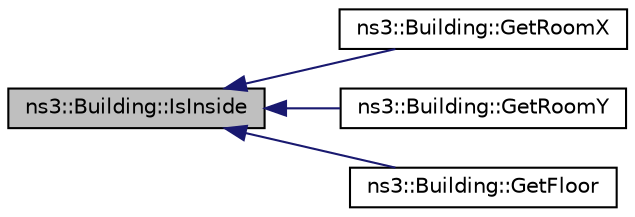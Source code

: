 digraph "ns3::Building::IsInside"
{
  edge [fontname="Helvetica",fontsize="10",labelfontname="Helvetica",labelfontsize="10"];
  node [fontname="Helvetica",fontsize="10",shape=record];
  rankdir="LR";
  Node1 [label="ns3::Building::IsInside",height=0.2,width=0.4,color="black", fillcolor="grey75", style="filled", fontcolor="black"];
  Node1 -> Node2 [dir="back",color="midnightblue",fontsize="10",style="solid"];
  Node2 [label="ns3::Building::GetRoomX",height=0.2,width=0.4,color="black", fillcolor="white", style="filled",URL="$d3/d67/classns3_1_1Building.html#a290594ffd10c9c3662d5dec1d82a6789"];
  Node1 -> Node3 [dir="back",color="midnightblue",fontsize="10",style="solid"];
  Node3 [label="ns3::Building::GetRoomY",height=0.2,width=0.4,color="black", fillcolor="white", style="filled",URL="$d3/d67/classns3_1_1Building.html#a724b2bd14b0b976779b596c07681838b"];
  Node1 -> Node4 [dir="back",color="midnightblue",fontsize="10",style="solid"];
  Node4 [label="ns3::Building::GetFloor",height=0.2,width=0.4,color="black", fillcolor="white", style="filled",URL="$d3/d67/classns3_1_1Building.html#a8f2ba09a85cccadd6b9efe5069d48888"];
}
